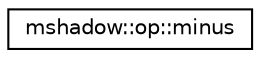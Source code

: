 digraph "Graphical Class Hierarchy"
{
 // LATEX_PDF_SIZE
  edge [fontname="Helvetica",fontsize="10",labelfontname="Helvetica",labelfontsize="10"];
  node [fontname="Helvetica",fontsize="10",shape=record];
  rankdir="LR";
  Node0 [label="mshadow::op::minus",height=0.2,width=0.4,color="black", fillcolor="white", style="filled",URL="$structmshadow_1_1op_1_1minus.html",tooltip="minus operator"];
}
